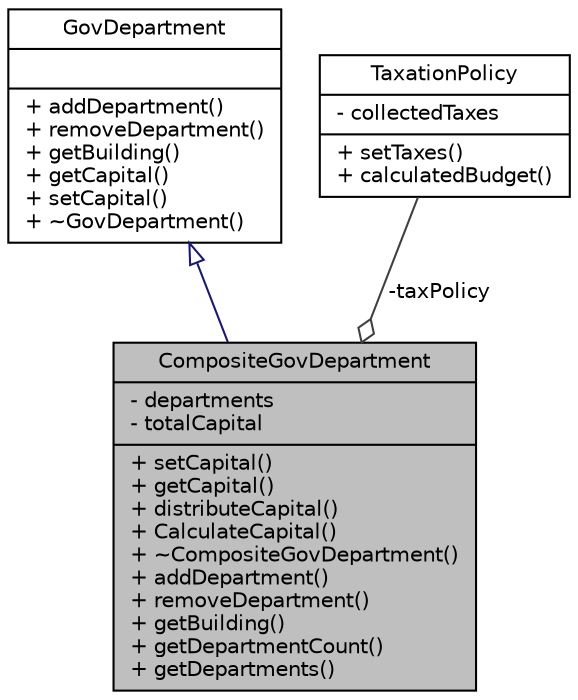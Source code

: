 digraph "CompositeGovDepartment"
{
 // LATEX_PDF_SIZE
  edge [fontname="Helvetica",fontsize="10",labelfontname="Helvetica",labelfontsize="10"];
  node [fontname="Helvetica",fontsize="10",shape=record];
  Node1 [label="{CompositeGovDepartment\n|- departments\l- totalCapital\l|+ setCapital()\l+ getCapital()\l+ distributeCapital()\l+ CalculateCapital()\l+ ~CompositeGovDepartment()\l+ addDepartment()\l+ removeDepartment()\l+ getBuilding()\l+ getDepartmentCount()\l+ getDepartments()\l}",height=0.2,width=0.4,color="black", fillcolor="grey75", style="filled", fontcolor="black",tooltip="A composite class that manages multiple government departments."];
  Node2 -> Node1 [dir="back",color="midnightblue",fontsize="10",style="solid",arrowtail="onormal",fontname="Helvetica"];
  Node2 [label="{GovDepartment\n||+ addDepartment()\l+ removeDepartment()\l+ getBuilding()\l+ getCapital()\l+ setCapital()\l+ ~GovDepartment()\l}",height=0.2,width=0.4,color="black", fillcolor="white", style="filled",URL="$classGovDepartment.html",tooltip="Abstract base class representing a government department."];
  Node3 -> Node1 [color="grey25",fontsize="10",style="solid",label=" -taxPolicy" ,arrowhead="odiamond",fontname="Helvetica"];
  Node3 [label="{TaxationPolicy\n|- collectedTaxes\l|+ setTaxes()\l+ calculatedBudget()\l}",height=0.2,width=0.4,color="black", fillcolor="white", style="filled",URL="$classTaxationPolicy.html",tooltip="Manages tax collection and budget calculation."];
}
